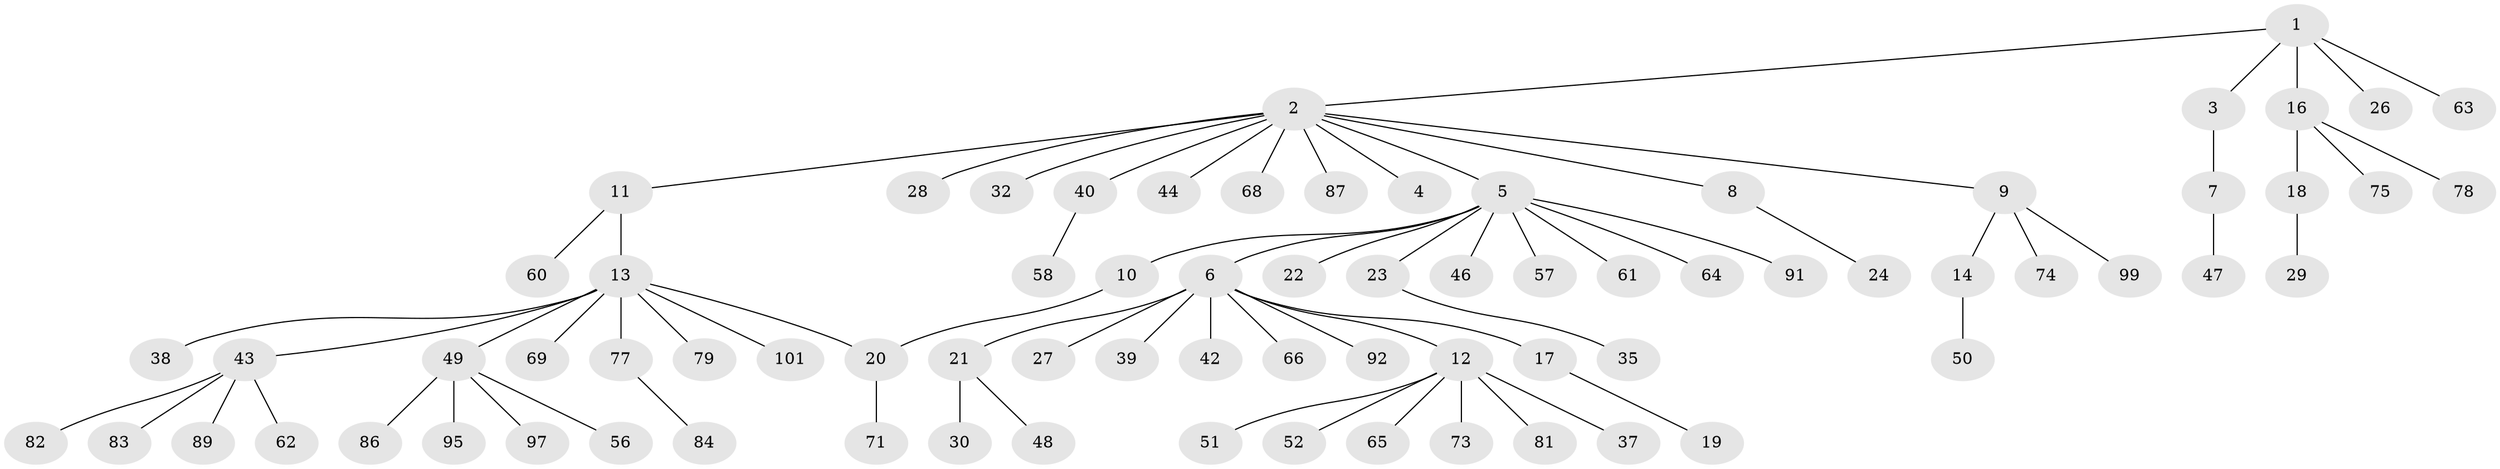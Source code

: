 // Generated by graph-tools (version 1.1) at 2025/23/03/03/25 07:23:54]
// undirected, 76 vertices, 76 edges
graph export_dot {
graph [start="1"]
  node [color=gray90,style=filled];
  1 [super="+34"];
  2 [super="+15"];
  3 [super="+76"];
  4;
  5 [super="+59"];
  6 [super="+72"];
  7 [super="+102"];
  8 [super="+85"];
  9 [super="+25"];
  10;
  11 [super="+31"];
  12 [super="+54"];
  13 [super="+36"];
  14 [super="+100"];
  16 [super="+41"];
  17 [super="+67"];
  18 [super="+88"];
  19 [super="+80"];
  20 [super="+98"];
  21 [super="+70"];
  22;
  23 [super="+33"];
  24;
  26;
  27;
  28;
  29;
  30;
  32;
  35 [super="+104"];
  37;
  38;
  39;
  40 [super="+45"];
  42;
  43 [super="+94"];
  44;
  46;
  47;
  48;
  49 [super="+93"];
  50 [super="+53"];
  51;
  52 [super="+55"];
  56;
  57 [super="+103"];
  58;
  60;
  61;
  62 [super="+90"];
  63;
  64;
  65;
  66;
  68;
  69;
  71;
  73;
  74;
  75;
  77 [super="+105"];
  78;
  79;
  81;
  82;
  83;
  84 [super="+96"];
  86;
  87;
  89;
  91;
  92;
  95;
  97;
  99;
  101;
  1 -- 2;
  1 -- 3;
  1 -- 16;
  1 -- 26;
  1 -- 63;
  2 -- 4;
  2 -- 5;
  2 -- 8;
  2 -- 9;
  2 -- 11;
  2 -- 28;
  2 -- 32;
  2 -- 40;
  2 -- 44;
  2 -- 68;
  2 -- 87;
  3 -- 7;
  5 -- 6;
  5 -- 10;
  5 -- 22;
  5 -- 23;
  5 -- 46;
  5 -- 57;
  5 -- 61;
  5 -- 64;
  5 -- 91;
  6 -- 12;
  6 -- 17;
  6 -- 21;
  6 -- 27;
  6 -- 39;
  6 -- 42;
  6 -- 66;
  6 -- 92;
  7 -- 47;
  8 -- 24;
  9 -- 14;
  9 -- 74;
  9 -- 99;
  10 -- 20;
  11 -- 13;
  11 -- 60;
  12 -- 37;
  12 -- 51;
  12 -- 52;
  12 -- 65;
  12 -- 81;
  12 -- 73;
  13 -- 69;
  13 -- 38;
  13 -- 101;
  13 -- 43;
  13 -- 77;
  13 -- 79;
  13 -- 49;
  13 -- 20;
  14 -- 50;
  16 -- 18;
  16 -- 75;
  16 -- 78;
  17 -- 19;
  18 -- 29;
  20 -- 71;
  21 -- 30;
  21 -- 48;
  23 -- 35;
  40 -- 58;
  43 -- 62;
  43 -- 82;
  43 -- 83;
  43 -- 89;
  49 -- 56;
  49 -- 86;
  49 -- 97;
  49 -- 95;
  77 -- 84;
}
